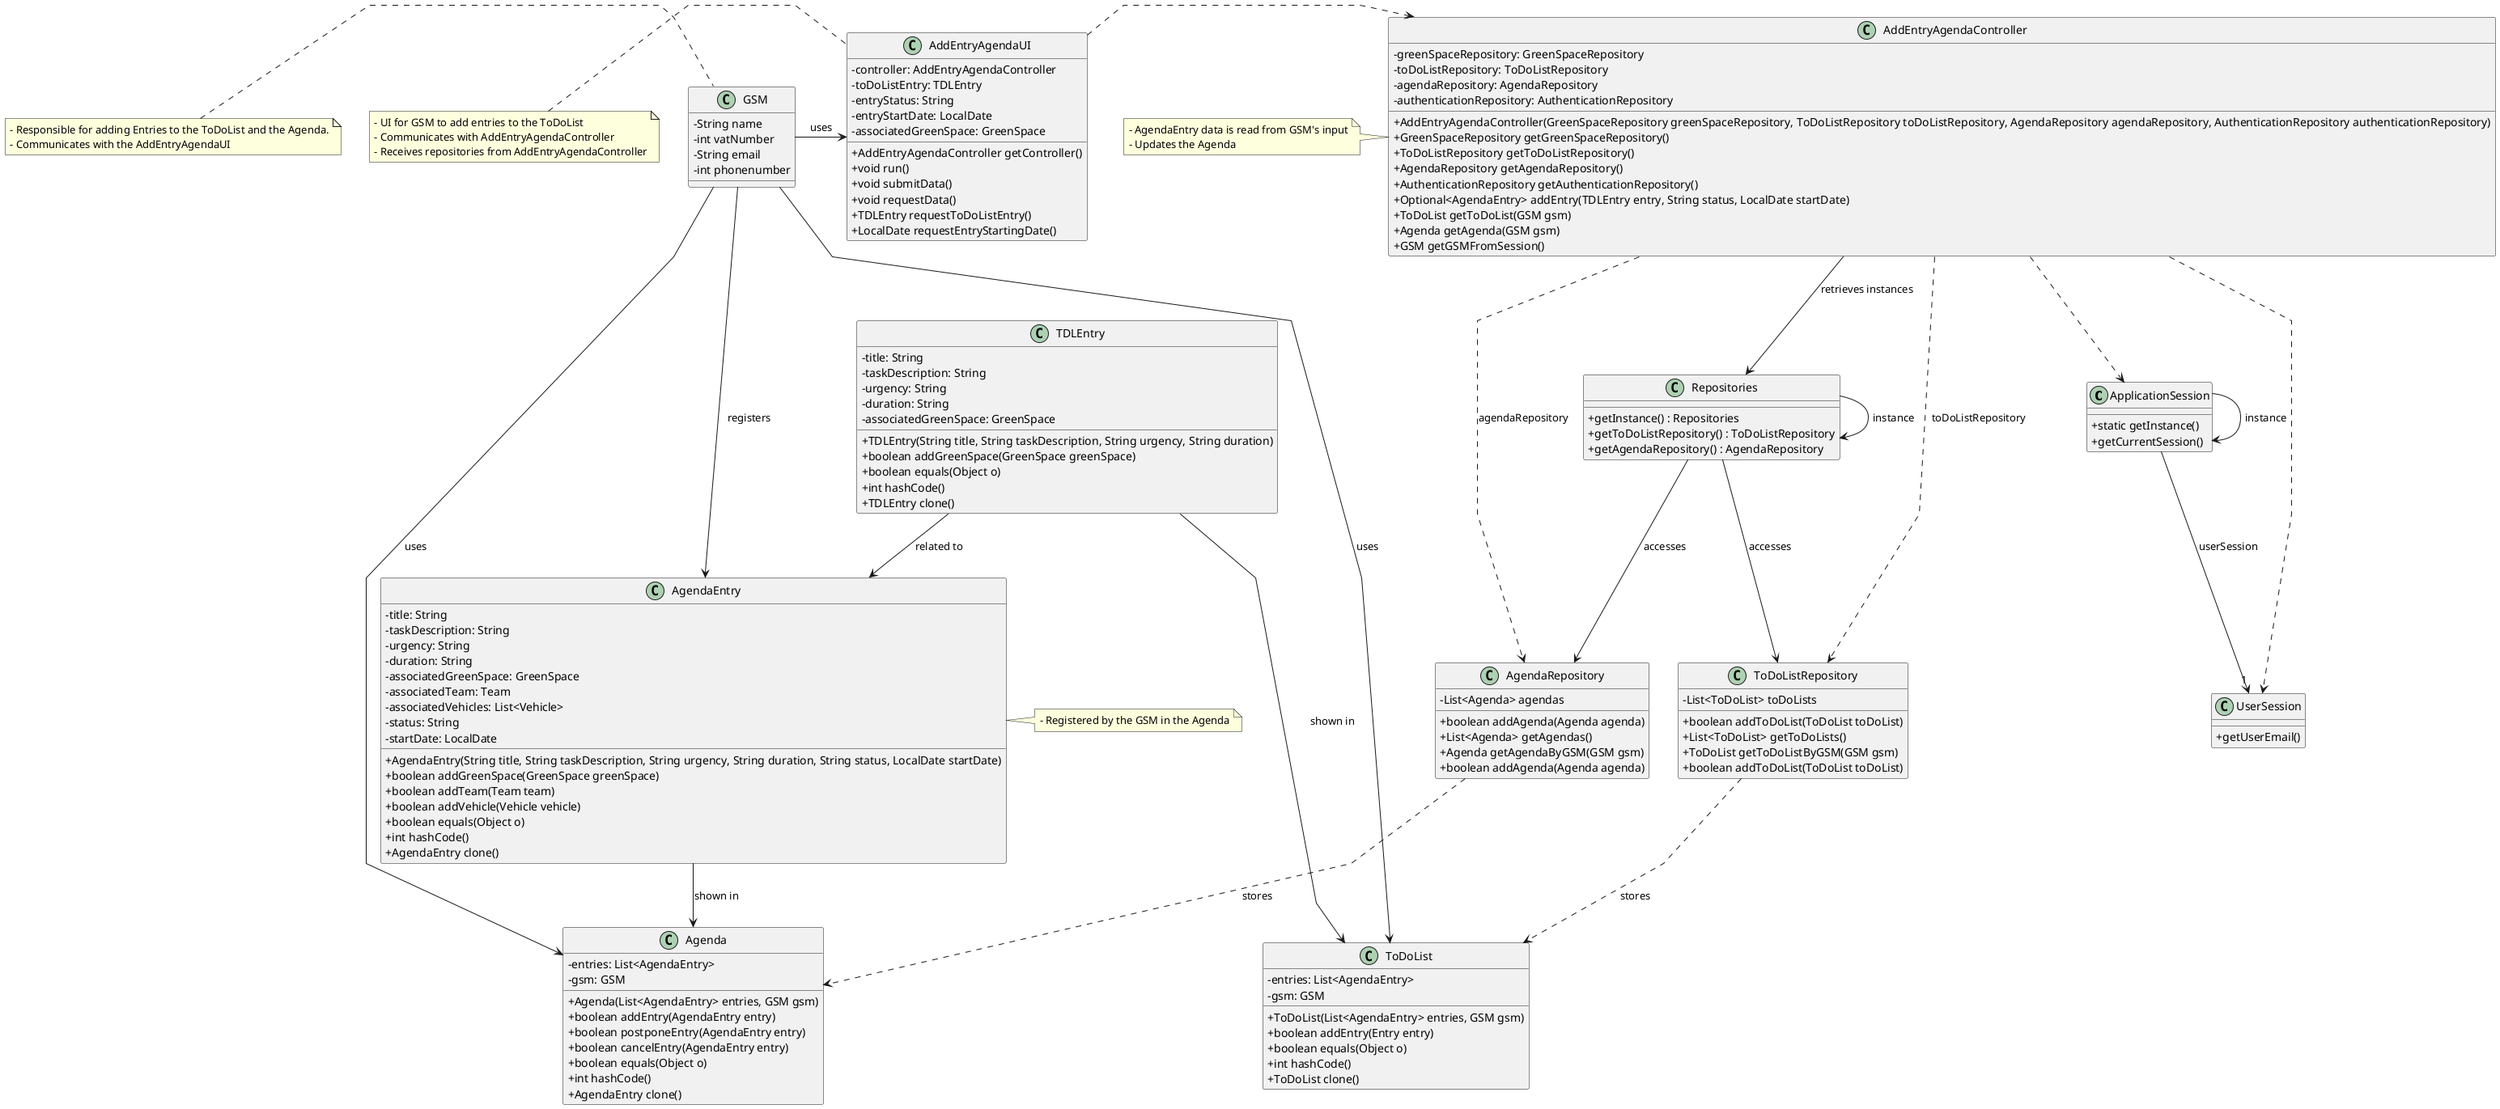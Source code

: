 @startuml
'skinparam monochrome true
skinparam packageStyle rectangle
skinparam shadowing false
skinparam linetype polyline
'skinparam linetype orto

skinparam classAttributeIconSize 0


class ApplicationSession
{
    + static getInstance()
    + getCurrentSession()
}

class UserSession
{
    + getUserEmail()
}

class TDLEntry {
    - title: String
    - taskDescription: String
    - urgency: String
    - duration: String
    - associatedGreenSpace: GreenSpace
    + TDLEntry(String title, String taskDescription, String urgency, String duration)
    + boolean addGreenSpace(GreenSpace greenSpace)
    + boolean equals(Object o)
    + int hashCode()
    + TDLEntry clone()
}

class AgendaEntry {
    - title: String
    - taskDescription: String
    - urgency: String
    - duration: String
    - associatedGreenSpace: GreenSpace
    - associatedTeam: Team
    - associatedVehicles: List<Vehicle>
    - status: String
    - startDate: LocalDate
    + AgendaEntry(String title, String taskDescription, String urgency, String duration, String status, LocalDate startDate)
    + boolean addGreenSpace(GreenSpace greenSpace)
    + boolean addTeam(Team team)
    + boolean addVehicle(Vehicle vehicle)
    + boolean equals(Object o)
    + int hashCode()
    + AgendaEntry clone()
}

class ToDoList {
    - entries: List<AgendaEntry>
    - gsm: GSM
    + ToDoList(List<AgendaEntry> entries, GSM gsm)
    + boolean addEntry(Entry entry)
    + boolean equals(Object o)
    + int hashCode()
    + ToDoList clone()
}

class Agenda {
    - entries: List<AgendaEntry>
    - gsm: GSM
    + Agenda(List<AgendaEntry> entries, GSM gsm)
    + boolean addEntry(AgendaEntry entry)
    + boolean postponeEntry(AgendaEntry entry)
    + boolean cancelEntry(AgendaEntry entry)
    + boolean equals(Object o)
    + int hashCode()
    + AgendaEntry clone()
}

class ToDoListRepository {
  - List<ToDoList> toDoLists
  + boolean addToDoList(ToDoList toDoList)
  + List<ToDoList> getToDoLists()
  + ToDoList getToDoListByGSM(GSM gsm)
  + boolean addToDoList(ToDoList toDoList)
}

class AgendaRepository {
  - List<Agenda> agendas
  + boolean addAgenda(Agenda agenda)
  + List<Agenda> getAgendas()
  + Agenda getAgendaByGSM(GSM gsm)
  + boolean addAgenda(Agenda agenda)
}

class Repositories {
  + getInstance() : Repositories
  + getToDoListRepository() : ToDoListRepository
  + getAgendaRepository() : AgendaRepository
}

class AddEntryAgendaUI {
  - controller: AddEntryAgendaController
  - toDoListEntry: TDLEntry
  - entryStatus: String
  - entryStartDate: LocalDate
  - associatedGreenSpace: GreenSpace
  + AddEntryAgendaController getController()
  + void run()
  + void submitData()
  + void requestData()
  + TDLEntry requestToDoListEntry()
  + LocalDate requestEntryStartingDate()
}

class AddEntryAgendaController {
  - greenSpaceRepository: GreenSpaceRepository
  - toDoListRepository: ToDoListRepository
  - agendaRepository: AgendaRepository
  - authenticationRepository: AuthenticationRepository
  + AddEntryAgendaController(GreenSpaceRepository greenSpaceRepository, ToDoListRepository toDoListRepository, AgendaRepository agendaRepository, AuthenticationRepository authenticationRepository)
  + GreenSpaceRepository getGreenSpaceRepository()
  + ToDoListRepository getToDoListRepository()
  + AgendaRepository getAgendaRepository()
  + AuthenticationRepository getAuthenticationRepository()
  + Optional<AgendaEntry> addEntry(TDLEntry entry, String status, LocalDate startDate)
  + ToDoList getToDoList(GSM gsm)
  + Agenda getAgenda(GSM gsm)
  + GSM getGSMFromSession()
}

class GSM {
   - String name
   - int vatNumber
   - String email
   - int phonenumber
}

note left of AddEntryAgendaController
  - AgendaEntry data is read from GSM's input
  - Updates the Agenda
end note

note left of GSM
 - Responsible for adding Entries to the ToDoList and the Agenda.
 - Communicates with the AddEntryAgendaUI
end note

note left of AddEntryAgendaUI
  - UI for GSM to add entries to the ToDoList
  - Communicates with AddEntryAgendaController
  - Receives repositories from AddEntryAgendaController
end note

note right of AgendaEntry
 - Registered by the GSM in the Agenda
end note

GSM --> AgendaEntry: registers
GSM --> ToDoList: uses
GSM --> Agenda: uses
AgendaEntry --> Agenda: shown in
TDLEntry --> ToDoList: shown in
TDLEntry --> AgendaEntry: related to
GSM -> AddEntryAgendaUI: uses

Repositories -> Repositories : instance
ApplicationSession -> ApplicationSession : instance

AddEntryAgendaUI .> AddEntryAgendaController

AddEntryAgendaController -down-> Repositories : retrieves instances

Repositories -down-> ToDoListRepository : accesses
Repositories -down-> AgendaRepository : accesses

AddEntryAgendaController ..> ToDoListRepository : toDoListRepository
AddEntryAgendaController ..> AgendaRepository : agendaRepository

ApplicationSession --> "1" UserSession : userSession

AddEntryAgendaController ..> ApplicationSession
AddEntryAgendaController ..> UserSession

ToDoListRepository ..> ToDoList: stores
AgendaRepository ..> Agenda: stores

@enduml
